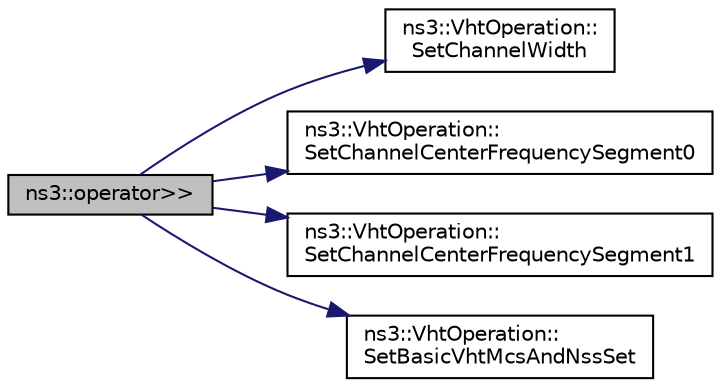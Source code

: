 digraph "ns3::operator&gt;&gt;"
{
  edge [fontname="Helvetica",fontsize="10",labelfontname="Helvetica",labelfontsize="10"];
  node [fontname="Helvetica",fontsize="10",shape=record];
  rankdir="LR";
  Node1 [label="ns3::operator\>\>",height=0.2,width=0.4,color="black", fillcolor="grey75", style="filled", fontcolor="black"];
  Node1 -> Node2 [color="midnightblue",fontsize="10",style="solid"];
  Node2 [label="ns3::VhtOperation::\lSetChannelWidth",height=0.2,width=0.4,color="black", fillcolor="white", style="filled",URL="$d7/d41/classns3_1_1VhtOperation.html#acca344311c17ff702e015de659ab83fb"];
  Node1 -> Node3 [color="midnightblue",fontsize="10",style="solid"];
  Node3 [label="ns3::VhtOperation::\lSetChannelCenterFrequencySegment0",height=0.2,width=0.4,color="black", fillcolor="white", style="filled",URL="$d7/d41/classns3_1_1VhtOperation.html#afd18e87ae7413889800feba8d795a190"];
  Node1 -> Node4 [color="midnightblue",fontsize="10",style="solid"];
  Node4 [label="ns3::VhtOperation::\lSetChannelCenterFrequencySegment1",height=0.2,width=0.4,color="black", fillcolor="white", style="filled",URL="$d7/d41/classns3_1_1VhtOperation.html#ae83b0adf042b8080abaf67a53e9133b2"];
  Node1 -> Node5 [color="midnightblue",fontsize="10",style="solid"];
  Node5 [label="ns3::VhtOperation::\lSetBasicVhtMcsAndNssSet",height=0.2,width=0.4,color="black", fillcolor="white", style="filled",URL="$d7/d41/classns3_1_1VhtOperation.html#abac06245d7ce6f4fde2d2f2221d4ad95"];
}
